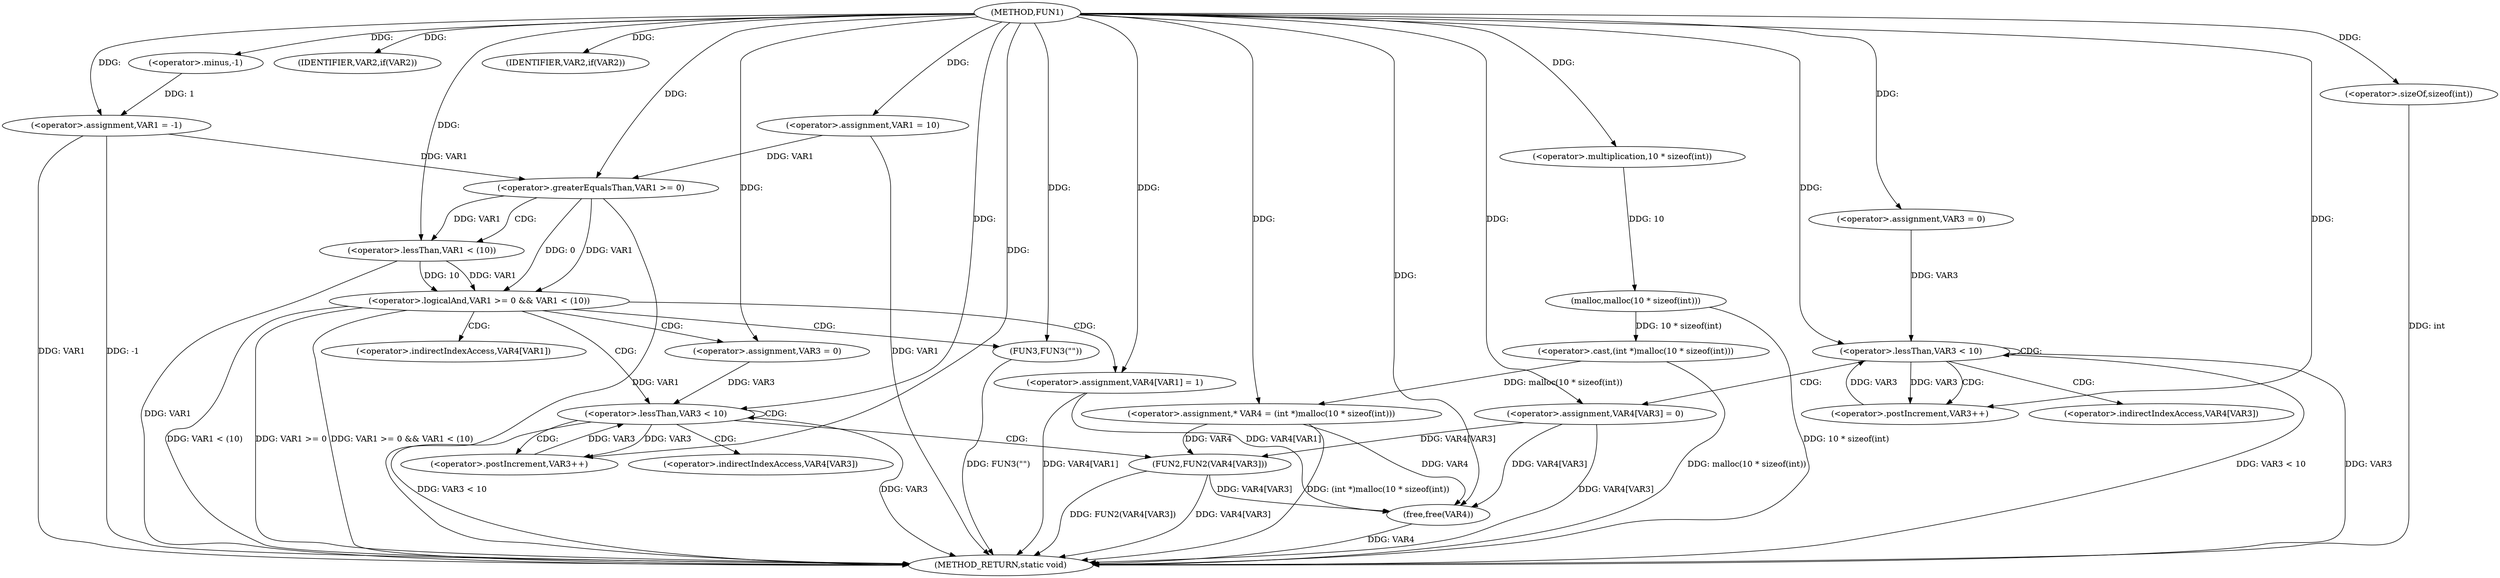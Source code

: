 digraph FUN1 {  
"1000100" [label = "(METHOD,FUN1)" ]
"1000177" [label = "(METHOD_RETURN,static void)" ]
"1000103" [label = "(<operator>.assignment,VAR1 = -1)" ]
"1000105" [label = "(<operator>.minus,-1)" ]
"1000108" [label = "(IDENTIFIER,VAR2,if(VAR2))" ]
"1000110" [label = "(<operator>.assignment,VAR1 = 10)" ]
"1000114" [label = "(IDENTIFIER,VAR2,if(VAR2))" ]
"1000119" [label = "(<operator>.assignment,* VAR4 = (int *)malloc(10 * sizeof(int)))" ]
"1000121" [label = "(<operator>.cast,(int *)malloc(10 * sizeof(int)))" ]
"1000123" [label = "(malloc,malloc(10 * sizeof(int)))" ]
"1000124" [label = "(<operator>.multiplication,10 * sizeof(int))" ]
"1000126" [label = "(<operator>.sizeOf,sizeof(int))" ]
"1000129" [label = "(<operator>.assignment,VAR3 = 0)" ]
"1000132" [label = "(<operator>.lessThan,VAR3 < 10)" ]
"1000135" [label = "(<operator>.postIncrement,VAR3++)" ]
"1000138" [label = "(<operator>.assignment,VAR4[VAR3] = 0)" ]
"1000144" [label = "(<operator>.logicalAnd,VAR1 >= 0 && VAR1 < (10))" ]
"1000145" [label = "(<operator>.greaterEqualsThan,VAR1 >= 0)" ]
"1000148" [label = "(<operator>.lessThan,VAR1 < (10))" ]
"1000152" [label = "(<operator>.assignment,VAR4[VAR1] = 1)" ]
"1000158" [label = "(<operator>.assignment,VAR3 = 0)" ]
"1000161" [label = "(<operator>.lessThan,VAR3 < 10)" ]
"1000164" [label = "(<operator>.postIncrement,VAR3++)" ]
"1000167" [label = "(FUN2,FUN2(VAR4[VAR3]))" ]
"1000173" [label = "(FUN3,FUN3(\"\"))" ]
"1000175" [label = "(free,free(VAR4))" ]
"1000139" [label = "(<operator>.indirectIndexAccess,VAR4[VAR3])" ]
"1000153" [label = "(<operator>.indirectIndexAccess,VAR4[VAR1])" ]
"1000168" [label = "(<operator>.indirectIndexAccess,VAR4[VAR3])" ]
  "1000103" -> "1000177"  [ label = "DDG: VAR1"] 
  "1000103" -> "1000177"  [ label = "DDG: -1"] 
  "1000119" -> "1000177"  [ label = "DDG: (int *)malloc(10 * sizeof(int))"] 
  "1000132" -> "1000177"  [ label = "DDG: VAR3"] 
  "1000144" -> "1000177"  [ label = "DDG: VAR1 >= 0"] 
  "1000123" -> "1000177"  [ label = "DDG: 10 * sizeof(int)"] 
  "1000167" -> "1000177"  [ label = "DDG: VAR4[VAR3]"] 
  "1000121" -> "1000177"  [ label = "DDG: malloc(10 * sizeof(int))"] 
  "1000132" -> "1000177"  [ label = "DDG: VAR3 < 10"] 
  "1000138" -> "1000177"  [ label = "DDG: VAR4[VAR3]"] 
  "1000144" -> "1000177"  [ label = "DDG: VAR1 >= 0 && VAR1 < (10)"] 
  "1000167" -> "1000177"  [ label = "DDG: FUN2(VAR4[VAR3])"] 
  "1000148" -> "1000177"  [ label = "DDG: VAR1"] 
  "1000144" -> "1000177"  [ label = "DDG: VAR1 < (10)"] 
  "1000175" -> "1000177"  [ label = "DDG: VAR4"] 
  "1000126" -> "1000177"  [ label = "DDG: int"] 
  "1000152" -> "1000177"  [ label = "DDG: VAR4[VAR1]"] 
  "1000173" -> "1000177"  [ label = "DDG: FUN3(\"\")"] 
  "1000161" -> "1000177"  [ label = "DDG: VAR3"] 
  "1000145" -> "1000177"  [ label = "DDG: VAR1"] 
  "1000110" -> "1000177"  [ label = "DDG: VAR1"] 
  "1000161" -> "1000177"  [ label = "DDG: VAR3 < 10"] 
  "1000105" -> "1000103"  [ label = "DDG: 1"] 
  "1000100" -> "1000103"  [ label = "DDG: "] 
  "1000100" -> "1000105"  [ label = "DDG: "] 
  "1000100" -> "1000108"  [ label = "DDG: "] 
  "1000100" -> "1000110"  [ label = "DDG: "] 
  "1000100" -> "1000114"  [ label = "DDG: "] 
  "1000121" -> "1000119"  [ label = "DDG: malloc(10 * sizeof(int))"] 
  "1000100" -> "1000119"  [ label = "DDG: "] 
  "1000123" -> "1000121"  [ label = "DDG: 10 * sizeof(int)"] 
  "1000124" -> "1000123"  [ label = "DDG: 10"] 
  "1000100" -> "1000124"  [ label = "DDG: "] 
  "1000100" -> "1000126"  [ label = "DDG: "] 
  "1000100" -> "1000129"  [ label = "DDG: "] 
  "1000129" -> "1000132"  [ label = "DDG: VAR3"] 
  "1000135" -> "1000132"  [ label = "DDG: VAR3"] 
  "1000100" -> "1000132"  [ label = "DDG: "] 
  "1000132" -> "1000135"  [ label = "DDG: VAR3"] 
  "1000100" -> "1000135"  [ label = "DDG: "] 
  "1000100" -> "1000138"  [ label = "DDG: "] 
  "1000145" -> "1000144"  [ label = "DDG: VAR1"] 
  "1000145" -> "1000144"  [ label = "DDG: 0"] 
  "1000103" -> "1000145"  [ label = "DDG: VAR1"] 
  "1000110" -> "1000145"  [ label = "DDG: VAR1"] 
  "1000100" -> "1000145"  [ label = "DDG: "] 
  "1000148" -> "1000144"  [ label = "DDG: VAR1"] 
  "1000148" -> "1000144"  [ label = "DDG: 10"] 
  "1000145" -> "1000148"  [ label = "DDG: VAR1"] 
  "1000100" -> "1000148"  [ label = "DDG: "] 
  "1000100" -> "1000152"  [ label = "DDG: "] 
  "1000100" -> "1000158"  [ label = "DDG: "] 
  "1000158" -> "1000161"  [ label = "DDG: VAR3"] 
  "1000164" -> "1000161"  [ label = "DDG: VAR3"] 
  "1000100" -> "1000161"  [ label = "DDG: "] 
  "1000161" -> "1000164"  [ label = "DDG: VAR3"] 
  "1000100" -> "1000164"  [ label = "DDG: "] 
  "1000138" -> "1000167"  [ label = "DDG: VAR4[VAR3]"] 
  "1000119" -> "1000167"  [ label = "DDG: VAR4"] 
  "1000100" -> "1000173"  [ label = "DDG: "] 
  "1000167" -> "1000175"  [ label = "DDG: VAR4[VAR3]"] 
  "1000138" -> "1000175"  [ label = "DDG: VAR4[VAR3]"] 
  "1000152" -> "1000175"  [ label = "DDG: VAR4[VAR1]"] 
  "1000119" -> "1000175"  [ label = "DDG: VAR4"] 
  "1000100" -> "1000175"  [ label = "DDG: "] 
  "1000132" -> "1000139"  [ label = "CDG: "] 
  "1000132" -> "1000135"  [ label = "CDG: "] 
  "1000132" -> "1000132"  [ label = "CDG: "] 
  "1000132" -> "1000138"  [ label = "CDG: "] 
  "1000144" -> "1000153"  [ label = "CDG: "] 
  "1000144" -> "1000161"  [ label = "CDG: "] 
  "1000144" -> "1000152"  [ label = "CDG: "] 
  "1000144" -> "1000173"  [ label = "CDG: "] 
  "1000144" -> "1000158"  [ label = "CDG: "] 
  "1000145" -> "1000148"  [ label = "CDG: "] 
  "1000161" -> "1000164"  [ label = "CDG: "] 
  "1000161" -> "1000161"  [ label = "CDG: "] 
  "1000161" -> "1000168"  [ label = "CDG: "] 
  "1000161" -> "1000167"  [ label = "CDG: "] 
}

